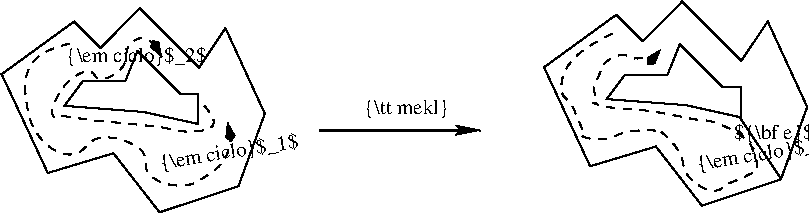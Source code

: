 #FIG 3.2
Portrait
Center
Metric
Letter  
100.00
Single
-2
1200 2
6 4178 227 6613 1684
2 3 0 1 -1 7 0 0 -1 0.000 0 0 -1 0 0 12
	 4695 320 4178 696 4507 1403 4977 1262 5305 1684 5870 1496
	 6058 979 5776 368 5588 649 5164 227 4883 509 4695 320
2 1 0 1 -1 7 0 0 -1 0.000 0 0 -1 0 0 2
	 5871 1491 5580 1061
2 3 0 1 -1 7 0 0 -1 0.000 0 0 -1 0 0 9
	 4756 749 5060 749 5148 531 5452 835 5582 835 5582 1053
	 5190 966 4625 923 4756 749
3 2 1 1 -1 7 0 0 -1 4.000 0 1 0 17
	3 1 1.00 60.00 120.00
	 4664 456 4319 743 4423 1072 4513 1207 4894 1146 5066 1203
	 5296 1548 5584 1491 5699 1376 5526 1146 5066 1031 4606 973
	 4549 916 4549 801 4664 628 4894 628 5009 571
	 0.000 -1.000 -1.000 -1.000 -1.000 -1.000 -1.000 -1.000
	 -1.000 -1.000 -1.000 -1.000 -1.000 -1.000 -1.000 -1.000
	 0.000
4 0 -1 0 0 0 10 0.1571 2 165 1350 5278 1432 {\\em ciclo}$_1$\001
4 1 -1 0 0 0 10 0.0000 2 165 810 5818 1207 ${\\bf e}$\001
-6
6 303 275 2776 1732
2 3 0 1 -1 7 0 0 -1 0.000 0 0 -1 0 0 12
	 821 369 303 745 633 1451 1102 1310 1431 1732 1995 1545
	 2183 1027 1902 416 1714 697 1290 275 1009 557 821 369
2 3 0 1 -1 7 0 0 -1 0.000 0 0 -1 0 0 9
	 881 797 1186 797 1273 579 1577 884 1708 884 1708 1101
	 1316 1015 751 971 881 797
3 2 1 1 -1 7 0 0 -1 4.000 0 1 0 7
	3 1 1.00 60.00 120.00
	 790 526 476 776 664 1278 1166 1215 1478 1529 1855 1404
	 1917 1090
	 0.000 -1.000 -1.000 -1.000 -1.000 -1.000 0.000
3 2 1 1 -1 7 0 0 -1 4.000 0 1 0 9
	3 1 1.00 60.00 120.00
	 1751 971 1751 1145 1229 1101 838 1058 664 1015 838 753
	 1099 753 1273 493 1447 623
	 0.000 -1.000 -1.000 -1.000 -1.000 -1.000 -1.000 -1.000
	 0.000
4 0 -1 0 0 0 10 0.1571 2 165 1350 1441 1423 {\\em ciclo}$_1$\001
4 0 -1 0 0 0 10 0.0000 2 165 1350 766 658 {\\em ciclo}$_2$\001
-6
2 1 0 2 -1 7 0 0 -1 0.000 0 0 -1 1 0 2
	2 1 1.00 60.00 120.00
	 2575 1145 3725 1145
4 0 -1 0 0 0 10 0.0000 2 165 900 2892 1026 {\\tt mekl}\001
